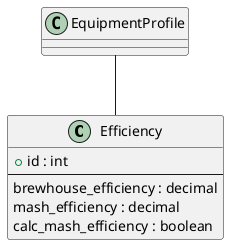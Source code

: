 @startuml
class "Efficiency" as Efficiency {
    + id : int
    --
    brewhouse_efficiency : decimal
    mash_efficiency : decimal
    calc_mash_efficiency : boolean
}

EquipmentProfile -- Efficiency
@enduml